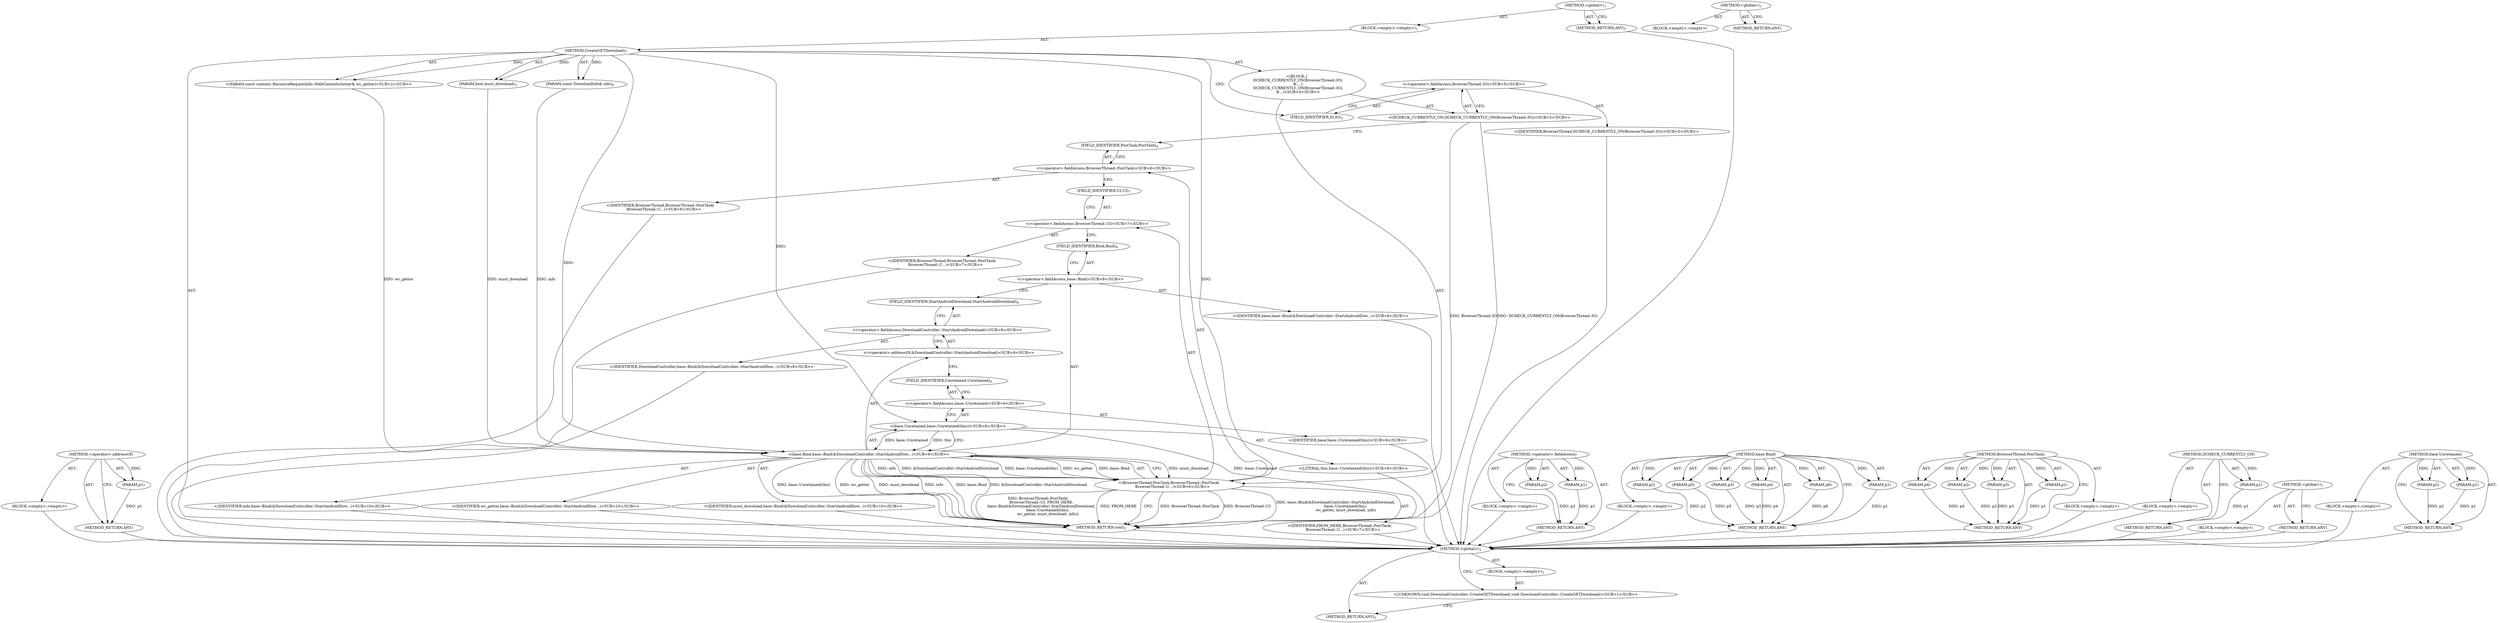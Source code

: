 digraph "&lt;global&gt;" {
vulnerable_89 [label=<(METHOD,&lt;operator&gt;.addressOf)>];
vulnerable_90 [label=<(PARAM,p1)>];
vulnerable_91 [label=<(BLOCK,&lt;empty&gt;,&lt;empty&gt;)>];
vulnerable_92 [label=<(METHOD_RETURN,ANY)>];
vulnerable_6 [label=<(METHOD,&lt;global&gt;)<SUB>1</SUB>>];
vulnerable_7 [label=<(BLOCK,&lt;empty&gt;,&lt;empty&gt;)<SUB>1</SUB>>];
vulnerable_8 [label=<(METHOD,CreateGETDownload)<SUB>1</SUB>>];
vulnerable_9 [label="<(PARAM,const content::ResourceRequestInfo::WebContentsGetter&amp; wc_getter)<SUB>2</SUB>>"];
vulnerable_10 [label=<(PARAM,bool must_download)<SUB>3</SUB>>];
vulnerable_11 [label=<(PARAM,const DownloadInfo&amp; info)<SUB>4</SUB>>];
vulnerable_12 [label="<(BLOCK,{
  DCHECK_CURRENTLY_ON(BrowserThread::IO);
  B...,{
  DCHECK_CURRENTLY_ON(BrowserThread::IO);
  B...)<SUB>4</SUB>>"];
vulnerable_13 [label="<(DCHECK_CURRENTLY_ON,DCHECK_CURRENTLY_ON(BrowserThread::IO))<SUB>5</SUB>>"];
vulnerable_14 [label="<(&lt;operator&gt;.fieldAccess,BrowserThread::IO)<SUB>5</SUB>>"];
vulnerable_15 [label="<(IDENTIFIER,BrowserThread,DCHECK_CURRENTLY_ON(BrowserThread::IO))<SUB>5</SUB>>"];
vulnerable_16 [label=<(FIELD_IDENTIFIER,IO,IO)<SUB>5</SUB>>];
vulnerable_17 [label="<(BrowserThread.PostTask,BrowserThread::PostTask(
      BrowserThread::U...)<SUB>6</SUB>>"];
vulnerable_18 [label="<(&lt;operator&gt;.fieldAccess,BrowserThread::PostTask)<SUB>6</SUB>>"];
vulnerable_19 [label="<(IDENTIFIER,BrowserThread,BrowserThread::PostTask(
      BrowserThread::U...)<SUB>6</SUB>>"];
vulnerable_20 [label=<(FIELD_IDENTIFIER,PostTask,PostTask)<SUB>6</SUB>>];
vulnerable_21 [label="<(&lt;operator&gt;.fieldAccess,BrowserThread::UI)<SUB>7</SUB>>"];
vulnerable_22 [label="<(IDENTIFIER,BrowserThread,BrowserThread::PostTask(
      BrowserThread::U...)<SUB>7</SUB>>"];
vulnerable_23 [label=<(FIELD_IDENTIFIER,UI,UI)<SUB>7</SUB>>];
vulnerable_24 [label="<(IDENTIFIER,FROM_HERE,BrowserThread::PostTask(
      BrowserThread::U...)<SUB>7</SUB>>"];
vulnerable_25 [label="<(base.Bind,base::Bind(&amp;DownloadController::StartAndroidDow...)<SUB>8</SUB>>"];
vulnerable_26 [label="<(&lt;operator&gt;.fieldAccess,base::Bind)<SUB>8</SUB>>"];
vulnerable_27 [label="<(IDENTIFIER,base,base::Bind(&amp;DownloadController::StartAndroidDow...)<SUB>8</SUB>>"];
vulnerable_28 [label=<(FIELD_IDENTIFIER,Bind,Bind)<SUB>8</SUB>>];
vulnerable_29 [label="<(&lt;operator&gt;.addressOf,&amp;DownloadController::StartAndroidDownload)<SUB>8</SUB>>"];
vulnerable_30 [label="<(&lt;operator&gt;.fieldAccess,DownloadController::StartAndroidDownload)<SUB>8</SUB>>"];
vulnerable_31 [label="<(IDENTIFIER,DownloadController,base::Bind(&amp;DownloadController::StartAndroidDow...)<SUB>8</SUB>>"];
vulnerable_32 [label=<(FIELD_IDENTIFIER,StartAndroidDownload,StartAndroidDownload)<SUB>8</SUB>>];
vulnerable_33 [label="<(base.Unretained,base::Unretained(this))<SUB>9</SUB>>"];
vulnerable_34 [label="<(&lt;operator&gt;.fieldAccess,base::Unretained)<SUB>9</SUB>>"];
vulnerable_35 [label="<(IDENTIFIER,base,base::Unretained(this))<SUB>9</SUB>>"];
vulnerable_36 [label=<(FIELD_IDENTIFIER,Unretained,Unretained)<SUB>9</SUB>>];
vulnerable_37 [label="<(LITERAL,this,base::Unretained(this))<SUB>9</SUB>>"];
vulnerable_38 [label="<(IDENTIFIER,wc_getter,base::Bind(&amp;DownloadController::StartAndroidDow...)<SUB>10</SUB>>"];
vulnerable_39 [label="<(IDENTIFIER,must_download,base::Bind(&amp;DownloadController::StartAndroidDow...)<SUB>10</SUB>>"];
vulnerable_40 [label="<(IDENTIFIER,info,base::Bind(&amp;DownloadController::StartAndroidDow...)<SUB>10</SUB>>"];
vulnerable_41 [label=<(METHOD_RETURN,void)<SUB>1</SUB>>];
vulnerable_43 [label=<(METHOD_RETURN,ANY)<SUB>1</SUB>>];
vulnerable_68 [label=<(METHOD,&lt;operator&gt;.fieldAccess)>];
vulnerable_69 [label=<(PARAM,p1)>];
vulnerable_70 [label=<(PARAM,p2)>];
vulnerable_71 [label=<(BLOCK,&lt;empty&gt;,&lt;empty&gt;)>];
vulnerable_72 [label=<(METHOD_RETURN,ANY)>];
vulnerable_80 [label=<(METHOD,base.Bind)>];
vulnerable_81 [label=<(PARAM,p1)>];
vulnerable_82 [label=<(PARAM,p2)>];
vulnerable_83 [label=<(PARAM,p3)>];
vulnerable_84 [label=<(PARAM,p4)>];
vulnerable_85 [label=<(PARAM,p5)>];
vulnerable_86 [label=<(PARAM,p6)>];
vulnerable_87 [label=<(BLOCK,&lt;empty&gt;,&lt;empty&gt;)>];
vulnerable_88 [label=<(METHOD_RETURN,ANY)>];
vulnerable_73 [label=<(METHOD,BrowserThread.PostTask)>];
vulnerable_74 [label=<(PARAM,p1)>];
vulnerable_75 [label=<(PARAM,p2)>];
vulnerable_76 [label=<(PARAM,p3)>];
vulnerable_77 [label=<(PARAM,p4)>];
vulnerable_78 [label=<(BLOCK,&lt;empty&gt;,&lt;empty&gt;)>];
vulnerable_79 [label=<(METHOD_RETURN,ANY)>];
vulnerable_64 [label=<(METHOD,DCHECK_CURRENTLY_ON)>];
vulnerable_65 [label=<(PARAM,p1)>];
vulnerable_66 [label=<(BLOCK,&lt;empty&gt;,&lt;empty&gt;)>];
vulnerable_67 [label=<(METHOD_RETURN,ANY)>];
vulnerable_58 [label=<(METHOD,&lt;global&gt;)<SUB>1</SUB>>];
vulnerable_59 [label=<(BLOCK,&lt;empty&gt;,&lt;empty&gt;)>];
vulnerable_60 [label=<(METHOD_RETURN,ANY)>];
vulnerable_93 [label=<(METHOD,base.Unretained)>];
vulnerable_94 [label=<(PARAM,p1)>];
vulnerable_95 [label=<(PARAM,p2)>];
vulnerable_96 [label=<(BLOCK,&lt;empty&gt;,&lt;empty&gt;)>];
vulnerable_97 [label=<(METHOD_RETURN,ANY)>];
fixed_6 [label=<(METHOD,&lt;global&gt;)<SUB>1</SUB>>];
fixed_7 [label=<(BLOCK,&lt;empty&gt;,&lt;empty&gt;)<SUB>1</SUB>>];
fixed_8 [label="<(UNKNOWN,void DownloadController::CreateGETDownload(,void DownloadController::CreateGETDownload()<SUB>1</SUB>>"];
fixed_9 [label=<(METHOD_RETURN,ANY)<SUB>1</SUB>>];
fixed_14 [label=<(METHOD,&lt;global&gt;)<SUB>1</SUB>>];
fixed_15 [label=<(BLOCK,&lt;empty&gt;,&lt;empty&gt;)>];
fixed_16 [label=<(METHOD_RETURN,ANY)>];
vulnerable_89 -> vulnerable_90  [key=0, label="AST: "];
vulnerable_89 -> vulnerable_90  [key=1, label="DDG: "];
vulnerable_89 -> vulnerable_91  [key=0, label="AST: "];
vulnerable_89 -> vulnerable_92  [key=0, label="AST: "];
vulnerable_89 -> vulnerable_92  [key=1, label="CFG: "];
vulnerable_90 -> vulnerable_92  [key=0, label="DDG: p1"];
vulnerable_91 -> fixed_6  [key=0];
vulnerable_92 -> fixed_6  [key=0];
vulnerable_6 -> vulnerable_7  [key=0, label="AST: "];
vulnerable_6 -> vulnerable_43  [key=0, label="AST: "];
vulnerable_6 -> vulnerable_43  [key=1, label="CFG: "];
vulnerable_7 -> vulnerable_8  [key=0, label="AST: "];
vulnerable_8 -> vulnerable_9  [key=0, label="AST: "];
vulnerable_8 -> vulnerable_9  [key=1, label="DDG: "];
vulnerable_8 -> vulnerable_10  [key=0, label="AST: "];
vulnerable_8 -> vulnerable_10  [key=1, label="DDG: "];
vulnerable_8 -> vulnerable_11  [key=0, label="AST: "];
vulnerable_8 -> vulnerable_11  [key=1, label="DDG: "];
vulnerable_8 -> vulnerable_12  [key=0, label="AST: "];
vulnerable_8 -> vulnerable_41  [key=0, label="AST: "];
vulnerable_8 -> vulnerable_16  [key=0, label="CFG: "];
vulnerable_8 -> vulnerable_17  [key=0, label="DDG: "];
vulnerable_8 -> vulnerable_25  [key=0, label="DDG: "];
vulnerable_8 -> vulnerable_33  [key=0, label="DDG: "];
vulnerable_9 -> vulnerable_25  [key=0, label="DDG: wc_getter"];
vulnerable_10 -> vulnerable_25  [key=0, label="DDG: must_download"];
vulnerable_11 -> vulnerable_25  [key=0, label="DDG: info"];
vulnerable_12 -> vulnerable_13  [key=0, label="AST: "];
vulnerable_12 -> vulnerable_17  [key=0, label="AST: "];
vulnerable_13 -> vulnerable_14  [key=0, label="AST: "];
vulnerable_13 -> vulnerable_20  [key=0, label="CFG: "];
vulnerable_13 -> vulnerable_41  [key=0, label="DDG: BrowserThread::IO"];
vulnerable_13 -> vulnerable_41  [key=1, label="DDG: DCHECK_CURRENTLY_ON(BrowserThread::IO)"];
vulnerable_14 -> vulnerable_15  [key=0, label="AST: "];
vulnerable_14 -> vulnerable_16  [key=0, label="AST: "];
vulnerable_14 -> vulnerable_13  [key=0, label="CFG: "];
vulnerable_15 -> fixed_6  [key=0];
vulnerable_16 -> vulnerable_14  [key=0, label="CFG: "];
vulnerable_17 -> vulnerable_18  [key=0, label="AST: "];
vulnerable_17 -> vulnerable_21  [key=0, label="AST: "];
vulnerable_17 -> vulnerable_24  [key=0, label="AST: "];
vulnerable_17 -> vulnerable_25  [key=0, label="AST: "];
vulnerable_17 -> vulnerable_41  [key=0, label="CFG: "];
vulnerable_17 -> vulnerable_41  [key=1, label="DDG: BrowserThread::PostTask"];
vulnerable_17 -> vulnerable_41  [key=2, label="DDG: BrowserThread::UI"];
vulnerable_17 -> vulnerable_41  [key=3, label="DDG: base::Bind(&amp;DownloadController::StartAndroidDownload,
                 base::Unretained(this),
                 wc_getter, must_download, info)"];
vulnerable_17 -> vulnerable_41  [key=4, label="DDG: BrowserThread::PostTask(
      BrowserThread::UI, FROM_HERE,
      base::Bind(&amp;DownloadController::StartAndroidDownload,
                 base::Unretained(this),
                 wc_getter, must_download, info))"];
vulnerable_17 -> vulnerable_41  [key=5, label="DDG: FROM_HERE"];
vulnerable_18 -> vulnerable_19  [key=0, label="AST: "];
vulnerable_18 -> vulnerable_20  [key=0, label="AST: "];
vulnerable_18 -> vulnerable_23  [key=0, label="CFG: "];
vulnerable_19 -> fixed_6  [key=0];
vulnerable_20 -> vulnerable_18  [key=0, label="CFG: "];
vulnerable_21 -> vulnerable_22  [key=0, label="AST: "];
vulnerable_21 -> vulnerable_23  [key=0, label="AST: "];
vulnerable_21 -> vulnerable_28  [key=0, label="CFG: "];
vulnerable_22 -> fixed_6  [key=0];
vulnerable_23 -> vulnerable_21  [key=0, label="CFG: "];
vulnerable_24 -> fixed_6  [key=0];
vulnerable_25 -> vulnerable_26  [key=0, label="AST: "];
vulnerable_25 -> vulnerable_29  [key=0, label="AST: "];
vulnerable_25 -> vulnerable_33  [key=0, label="AST: "];
vulnerable_25 -> vulnerable_38  [key=0, label="AST: "];
vulnerable_25 -> vulnerable_39  [key=0, label="AST: "];
vulnerable_25 -> vulnerable_40  [key=0, label="AST: "];
vulnerable_25 -> vulnerable_17  [key=0, label="CFG: "];
vulnerable_25 -> vulnerable_17  [key=1, label="DDG: must_download"];
vulnerable_25 -> vulnerable_17  [key=2, label="DDG: info"];
vulnerable_25 -> vulnerable_17  [key=3, label="DDG: base::Bind"];
vulnerable_25 -> vulnerable_17  [key=4, label="DDG: &amp;DownloadController::StartAndroidDownload"];
vulnerable_25 -> vulnerable_17  [key=5, label="DDG: base::Unretained(this)"];
vulnerable_25 -> vulnerable_17  [key=6, label="DDG: wc_getter"];
vulnerable_25 -> vulnerable_41  [key=0, label="DDG: base::Bind"];
vulnerable_25 -> vulnerable_41  [key=1, label="DDG: &amp;DownloadController::StartAndroidDownload"];
vulnerable_25 -> vulnerable_41  [key=2, label="DDG: base::Unretained(this)"];
vulnerable_25 -> vulnerable_41  [key=3, label="DDG: wc_getter"];
vulnerable_25 -> vulnerable_41  [key=4, label="DDG: must_download"];
vulnerable_25 -> vulnerable_41  [key=5, label="DDG: info"];
vulnerable_26 -> vulnerable_27  [key=0, label="AST: "];
vulnerable_26 -> vulnerable_28  [key=0, label="AST: "];
vulnerable_26 -> vulnerable_32  [key=0, label="CFG: "];
vulnerable_27 -> fixed_6  [key=0];
vulnerable_28 -> vulnerable_26  [key=0, label="CFG: "];
vulnerable_29 -> vulnerable_30  [key=0, label="AST: "];
vulnerable_29 -> vulnerable_36  [key=0, label="CFG: "];
vulnerable_30 -> vulnerable_31  [key=0, label="AST: "];
vulnerable_30 -> vulnerable_32  [key=0, label="AST: "];
vulnerable_30 -> vulnerable_29  [key=0, label="CFG: "];
vulnerable_31 -> fixed_6  [key=0];
vulnerable_32 -> vulnerable_30  [key=0, label="CFG: "];
vulnerable_33 -> vulnerable_34  [key=0, label="AST: "];
vulnerable_33 -> vulnerable_37  [key=0, label="AST: "];
vulnerable_33 -> vulnerable_25  [key=0, label="CFG: "];
vulnerable_33 -> vulnerable_25  [key=1, label="DDG: base::Unretained"];
vulnerable_33 -> vulnerable_25  [key=2, label="DDG: this"];
vulnerable_33 -> vulnerable_41  [key=0, label="DDG: base::Unretained"];
vulnerable_34 -> vulnerable_35  [key=0, label="AST: "];
vulnerable_34 -> vulnerable_36  [key=0, label="AST: "];
vulnerable_34 -> vulnerable_33  [key=0, label="CFG: "];
vulnerable_35 -> fixed_6  [key=0];
vulnerable_36 -> vulnerable_34  [key=0, label="CFG: "];
vulnerable_37 -> fixed_6  [key=0];
vulnerable_38 -> fixed_6  [key=0];
vulnerable_39 -> fixed_6  [key=0];
vulnerable_40 -> fixed_6  [key=0];
vulnerable_41 -> fixed_6  [key=0];
vulnerable_43 -> fixed_6  [key=0];
vulnerable_68 -> vulnerable_69  [key=0, label="AST: "];
vulnerable_68 -> vulnerable_69  [key=1, label="DDG: "];
vulnerable_68 -> vulnerable_71  [key=0, label="AST: "];
vulnerable_68 -> vulnerable_70  [key=0, label="AST: "];
vulnerable_68 -> vulnerable_70  [key=1, label="DDG: "];
vulnerable_68 -> vulnerable_72  [key=0, label="AST: "];
vulnerable_68 -> vulnerable_72  [key=1, label="CFG: "];
vulnerable_69 -> vulnerable_72  [key=0, label="DDG: p1"];
vulnerable_70 -> vulnerable_72  [key=0, label="DDG: p2"];
vulnerable_71 -> fixed_6  [key=0];
vulnerable_72 -> fixed_6  [key=0];
vulnerable_80 -> vulnerable_81  [key=0, label="AST: "];
vulnerable_80 -> vulnerable_81  [key=1, label="DDG: "];
vulnerable_80 -> vulnerable_87  [key=0, label="AST: "];
vulnerable_80 -> vulnerable_82  [key=0, label="AST: "];
vulnerable_80 -> vulnerable_82  [key=1, label="DDG: "];
vulnerable_80 -> vulnerable_88  [key=0, label="AST: "];
vulnerable_80 -> vulnerable_88  [key=1, label="CFG: "];
vulnerable_80 -> vulnerable_83  [key=0, label="AST: "];
vulnerable_80 -> vulnerable_83  [key=1, label="DDG: "];
vulnerable_80 -> vulnerable_84  [key=0, label="AST: "];
vulnerable_80 -> vulnerable_84  [key=1, label="DDG: "];
vulnerable_80 -> vulnerable_85  [key=0, label="AST: "];
vulnerable_80 -> vulnerable_85  [key=1, label="DDG: "];
vulnerable_80 -> vulnerable_86  [key=0, label="AST: "];
vulnerable_80 -> vulnerable_86  [key=1, label="DDG: "];
vulnerable_81 -> vulnerable_88  [key=0, label="DDG: p1"];
vulnerable_82 -> vulnerable_88  [key=0, label="DDG: p2"];
vulnerable_83 -> vulnerable_88  [key=0, label="DDG: p3"];
vulnerable_84 -> vulnerable_88  [key=0, label="DDG: p4"];
vulnerable_85 -> vulnerable_88  [key=0, label="DDG: p5"];
vulnerable_86 -> vulnerable_88  [key=0, label="DDG: p6"];
vulnerable_87 -> fixed_6  [key=0];
vulnerable_88 -> fixed_6  [key=0];
vulnerable_73 -> vulnerable_74  [key=0, label="AST: "];
vulnerable_73 -> vulnerable_74  [key=1, label="DDG: "];
vulnerable_73 -> vulnerable_78  [key=0, label="AST: "];
vulnerable_73 -> vulnerable_75  [key=0, label="AST: "];
vulnerable_73 -> vulnerable_75  [key=1, label="DDG: "];
vulnerable_73 -> vulnerable_79  [key=0, label="AST: "];
vulnerable_73 -> vulnerable_79  [key=1, label="CFG: "];
vulnerable_73 -> vulnerable_76  [key=0, label="AST: "];
vulnerable_73 -> vulnerable_76  [key=1, label="DDG: "];
vulnerable_73 -> vulnerable_77  [key=0, label="AST: "];
vulnerable_73 -> vulnerable_77  [key=1, label="DDG: "];
vulnerable_74 -> vulnerable_79  [key=0, label="DDG: p1"];
vulnerable_75 -> vulnerable_79  [key=0, label="DDG: p2"];
vulnerable_76 -> vulnerable_79  [key=0, label="DDG: p3"];
vulnerable_77 -> vulnerable_79  [key=0, label="DDG: p4"];
vulnerable_78 -> fixed_6  [key=0];
vulnerable_79 -> fixed_6  [key=0];
vulnerable_64 -> vulnerable_65  [key=0, label="AST: "];
vulnerable_64 -> vulnerable_65  [key=1, label="DDG: "];
vulnerable_64 -> vulnerable_66  [key=0, label="AST: "];
vulnerable_64 -> vulnerable_67  [key=0, label="AST: "];
vulnerable_64 -> vulnerable_67  [key=1, label="CFG: "];
vulnerable_65 -> vulnerable_67  [key=0, label="DDG: p1"];
vulnerable_66 -> fixed_6  [key=0];
vulnerable_67 -> fixed_6  [key=0];
vulnerable_58 -> vulnerable_59  [key=0, label="AST: "];
vulnerable_58 -> vulnerable_60  [key=0, label="AST: "];
vulnerable_58 -> vulnerable_60  [key=1, label="CFG: "];
vulnerable_59 -> fixed_6  [key=0];
vulnerable_60 -> fixed_6  [key=0];
vulnerable_93 -> vulnerable_94  [key=0, label="AST: "];
vulnerable_93 -> vulnerable_94  [key=1, label="DDG: "];
vulnerable_93 -> vulnerable_96  [key=0, label="AST: "];
vulnerable_93 -> vulnerable_95  [key=0, label="AST: "];
vulnerable_93 -> vulnerable_95  [key=1, label="DDG: "];
vulnerable_93 -> vulnerable_97  [key=0, label="AST: "];
vulnerable_93 -> vulnerable_97  [key=1, label="CFG: "];
vulnerable_94 -> vulnerable_97  [key=0, label="DDG: p1"];
vulnerable_95 -> vulnerable_97  [key=0, label="DDG: p2"];
vulnerable_96 -> fixed_6  [key=0];
vulnerable_97 -> fixed_6  [key=0];
fixed_6 -> fixed_7  [key=0, label="AST: "];
fixed_6 -> fixed_9  [key=0, label="AST: "];
fixed_6 -> fixed_8  [key=0, label="CFG: "];
fixed_7 -> fixed_8  [key=0, label="AST: "];
fixed_8 -> fixed_9  [key=0, label="CFG: "];
fixed_14 -> fixed_15  [key=0, label="AST: "];
fixed_14 -> fixed_16  [key=0, label="AST: "];
fixed_14 -> fixed_16  [key=1, label="CFG: "];
}
